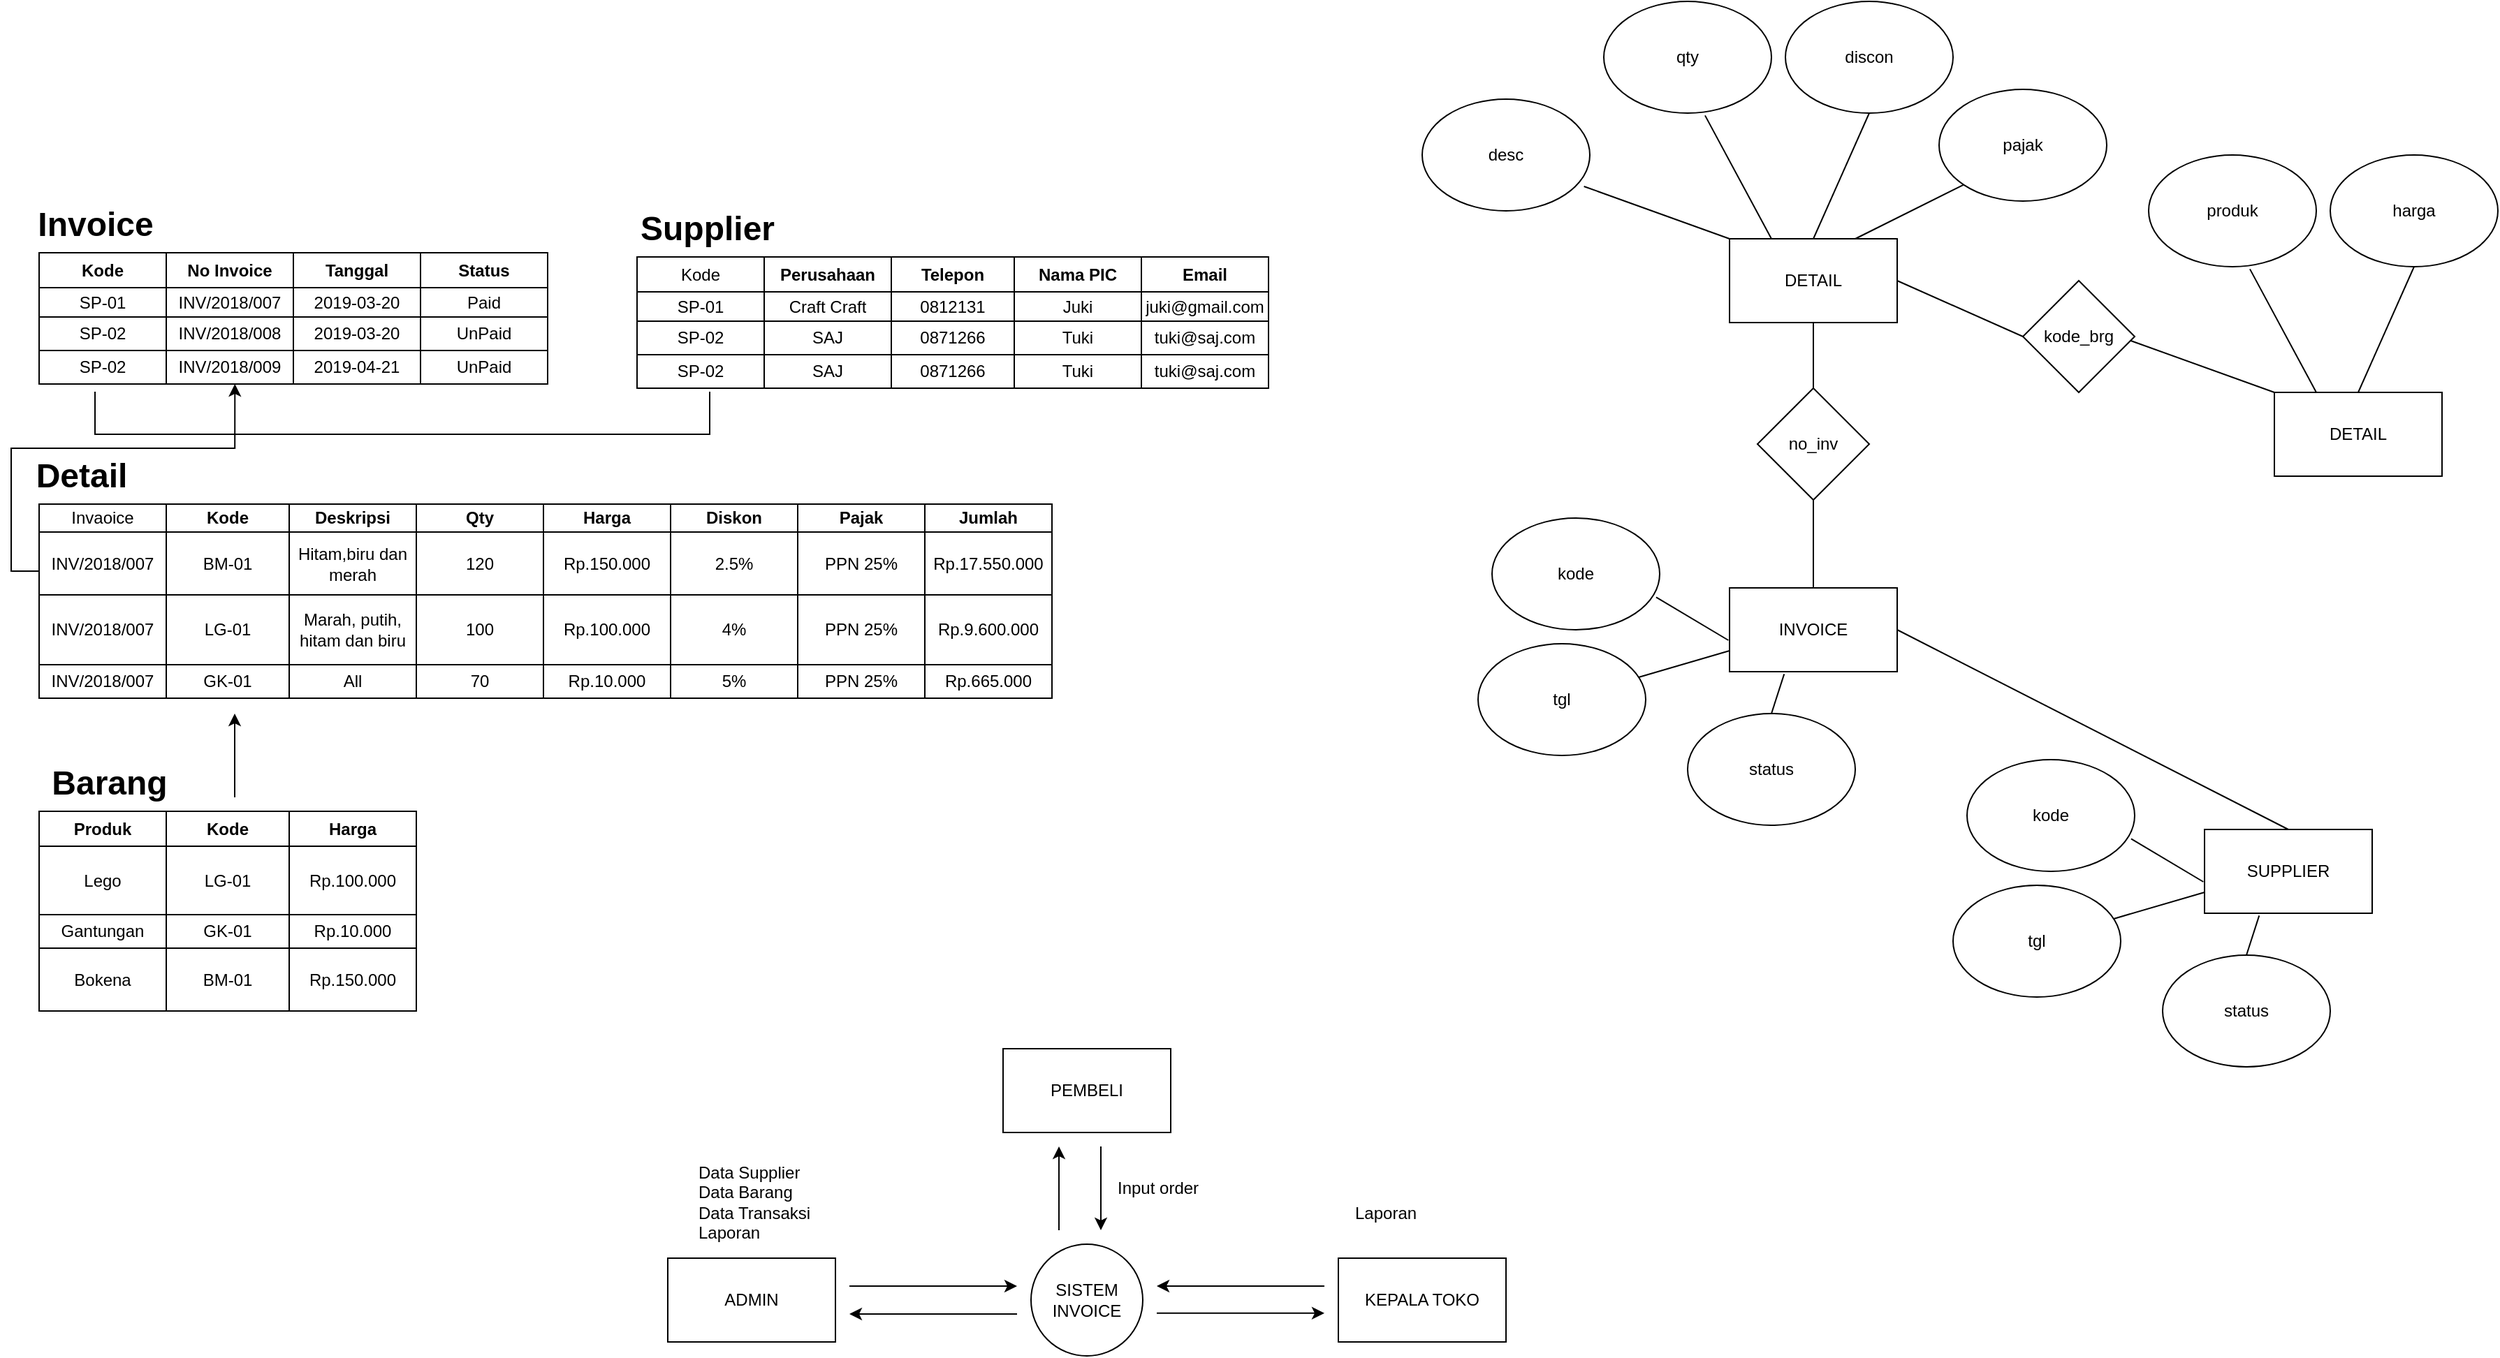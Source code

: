 <mxfile version="14.5.7" type="device"><diagram id="e-jRW4TMzF9xMl4Xm6ix" name="Page-1"><mxGraphModel dx="1422" dy="762" grid="1" gridSize="10" guides="1" tooltips="1" connect="1" arrows="1" fold="1" page="1" pageScale="1" pageWidth="850" pageHeight="1100" math="0" shadow="0"><root><mxCell id="0"/><mxCell id="1" parent="0"/><mxCell id="csG6bCGMrQJsRTTsFO2S-1" value="" style="shape=table;html=1;whiteSpace=wrap;startSize=0;container=1;collapsible=0;childLayout=tableLayout;" parent="1" vertex="1"><mxGeometry x="60" y="250" width="364" height="94" as="geometry"/></mxCell><mxCell id="csG6bCGMrQJsRTTsFO2S-2" value="" style="shape=partialRectangle;html=1;whiteSpace=wrap;collapsible=0;dropTarget=0;pointerEvents=0;fillColor=none;top=0;left=0;bottom=0;right=0;points=[[0,0.5],[1,0.5]];portConstraint=eastwest;" parent="csG6bCGMrQJsRTTsFO2S-1" vertex="1"><mxGeometry width="364" height="25" as="geometry"/></mxCell><mxCell id="csG6bCGMrQJsRTTsFO2S-3" value="&lt;b&gt;Kode&lt;/b&gt;" style="shape=partialRectangle;html=1;whiteSpace=wrap;connectable=0;fillColor=none;top=0;left=0;bottom=0;right=0;overflow=hidden;" parent="csG6bCGMrQJsRTTsFO2S-2" vertex="1"><mxGeometry width="91" height="25" as="geometry"/></mxCell><mxCell id="csG6bCGMrQJsRTTsFO2S-30" value="&lt;b&gt;No Invoice&lt;/b&gt;" style="shape=partialRectangle;html=1;whiteSpace=wrap;connectable=0;fillColor=none;top=0;left=0;bottom=0;right=0;overflow=hidden;" parent="csG6bCGMrQJsRTTsFO2S-2" vertex="1"><mxGeometry x="91" width="91" height="25" as="geometry"/></mxCell><mxCell id="csG6bCGMrQJsRTTsFO2S-33" value="&lt;b&gt;Tanggal&lt;/b&gt;" style="shape=partialRectangle;html=1;whiteSpace=wrap;connectable=0;fillColor=none;top=0;left=0;bottom=0;right=0;overflow=hidden;" parent="csG6bCGMrQJsRTTsFO2S-2" vertex="1"><mxGeometry x="182" width="91" height="25" as="geometry"/></mxCell><mxCell id="csG6bCGMrQJsRTTsFO2S-36" value="&lt;b&gt;Status&lt;/b&gt;" style="shape=partialRectangle;html=1;whiteSpace=wrap;connectable=0;fillColor=none;top=0;left=0;bottom=0;right=0;overflow=hidden;" parent="csG6bCGMrQJsRTTsFO2S-2" vertex="1"><mxGeometry x="273" width="91" height="25" as="geometry"/></mxCell><mxCell id="csG6bCGMrQJsRTTsFO2S-6" value="" style="shape=partialRectangle;html=1;whiteSpace=wrap;collapsible=0;dropTarget=0;pointerEvents=0;fillColor=none;top=0;left=0;bottom=0;right=0;points=[[0,0.5],[1,0.5]];portConstraint=eastwest;" parent="csG6bCGMrQJsRTTsFO2S-1" vertex="1"><mxGeometry y="25" width="364" height="21" as="geometry"/></mxCell><mxCell id="csG6bCGMrQJsRTTsFO2S-7" value="SP-01" style="shape=partialRectangle;html=1;whiteSpace=wrap;connectable=0;fillColor=none;top=0;left=0;bottom=0;right=0;overflow=hidden;" parent="csG6bCGMrQJsRTTsFO2S-6" vertex="1"><mxGeometry width="91" height="21" as="geometry"/></mxCell><mxCell id="csG6bCGMrQJsRTTsFO2S-31" value="INV/2018/007" style="shape=partialRectangle;html=1;whiteSpace=wrap;connectable=0;fillColor=none;top=0;left=0;bottom=0;right=0;overflow=hidden;" parent="csG6bCGMrQJsRTTsFO2S-6" vertex="1"><mxGeometry x="91" width="91" height="21" as="geometry"/></mxCell><mxCell id="csG6bCGMrQJsRTTsFO2S-34" value="2019-03-20" style="shape=partialRectangle;html=1;whiteSpace=wrap;connectable=0;fillColor=none;top=0;left=0;bottom=0;right=0;overflow=hidden;" parent="csG6bCGMrQJsRTTsFO2S-6" vertex="1"><mxGeometry x="182" width="91" height="21" as="geometry"/></mxCell><mxCell id="csG6bCGMrQJsRTTsFO2S-37" value="Paid" style="shape=partialRectangle;html=1;whiteSpace=wrap;connectable=0;fillColor=none;top=0;left=0;bottom=0;right=0;overflow=hidden;" parent="csG6bCGMrQJsRTTsFO2S-6" vertex="1"><mxGeometry x="273" width="91" height="21" as="geometry"/></mxCell><mxCell id="csG6bCGMrQJsRTTsFO2S-10" value="" style="shape=partialRectangle;html=1;whiteSpace=wrap;collapsible=0;dropTarget=0;pointerEvents=0;fillColor=none;top=0;left=0;bottom=0;right=0;points=[[0,0.5],[1,0.5]];portConstraint=eastwest;" parent="csG6bCGMrQJsRTTsFO2S-1" vertex="1"><mxGeometry y="46" width="364" height="24" as="geometry"/></mxCell><mxCell id="csG6bCGMrQJsRTTsFO2S-11" value="SP-02" style="shape=partialRectangle;html=1;whiteSpace=wrap;connectable=0;fillColor=none;top=0;left=0;bottom=0;right=0;overflow=hidden;" parent="csG6bCGMrQJsRTTsFO2S-10" vertex="1"><mxGeometry width="91" height="24" as="geometry"/></mxCell><mxCell id="csG6bCGMrQJsRTTsFO2S-32" value="&lt;span&gt;INV/2018/008&lt;/span&gt;" style="shape=partialRectangle;html=1;whiteSpace=wrap;connectable=0;fillColor=none;top=0;left=0;bottom=0;right=0;overflow=hidden;" parent="csG6bCGMrQJsRTTsFO2S-10" vertex="1"><mxGeometry x="91" width="91" height="24" as="geometry"/></mxCell><mxCell id="csG6bCGMrQJsRTTsFO2S-35" value="&lt;span&gt;2019-03-20&lt;/span&gt;" style="shape=partialRectangle;html=1;whiteSpace=wrap;connectable=0;fillColor=none;top=0;left=0;bottom=0;right=0;overflow=hidden;" parent="csG6bCGMrQJsRTTsFO2S-10" vertex="1"><mxGeometry x="182" width="91" height="24" as="geometry"/></mxCell><mxCell id="csG6bCGMrQJsRTTsFO2S-38" value="UnPaid" style="shape=partialRectangle;html=1;whiteSpace=wrap;connectable=0;fillColor=none;top=0;left=0;bottom=0;right=0;overflow=hidden;" parent="csG6bCGMrQJsRTTsFO2S-10" vertex="1"><mxGeometry x="273" width="91" height="24" as="geometry"/></mxCell><mxCell id="csG6bCGMrQJsRTTsFO2S-93" style="shape=partialRectangle;html=1;whiteSpace=wrap;collapsible=0;dropTarget=0;pointerEvents=0;fillColor=none;top=0;left=0;bottom=0;right=0;points=[[0,0.5],[1,0.5]];portConstraint=eastwest;" parent="csG6bCGMrQJsRTTsFO2S-1" vertex="1"><mxGeometry y="70" width="364" height="24" as="geometry"/></mxCell><mxCell id="csG6bCGMrQJsRTTsFO2S-94" value="SP-02" style="shape=partialRectangle;html=1;whiteSpace=wrap;connectable=0;fillColor=none;top=0;left=0;bottom=0;right=0;overflow=hidden;" parent="csG6bCGMrQJsRTTsFO2S-93" vertex="1"><mxGeometry width="91" height="24" as="geometry"/></mxCell><mxCell id="csG6bCGMrQJsRTTsFO2S-98" value="&lt;span&gt;INV/2018/009&lt;/span&gt;" style="shape=partialRectangle;html=1;whiteSpace=wrap;connectable=0;fillColor=none;top=0;left=0;bottom=0;right=0;overflow=hidden;" parent="csG6bCGMrQJsRTTsFO2S-93" vertex="1"><mxGeometry x="91" width="91" height="24" as="geometry"/></mxCell><mxCell id="csG6bCGMrQJsRTTsFO2S-99" value="2019-04-21" style="shape=partialRectangle;html=1;whiteSpace=wrap;connectable=0;fillColor=none;top=0;left=0;bottom=0;right=0;overflow=hidden;" parent="csG6bCGMrQJsRTTsFO2S-93" vertex="1"><mxGeometry x="182" width="91" height="24" as="geometry"/></mxCell><mxCell id="csG6bCGMrQJsRTTsFO2S-100" value="UnPaid" style="shape=partialRectangle;html=1;whiteSpace=wrap;connectable=0;fillColor=none;top=0;left=0;bottom=0;right=0;overflow=hidden;" parent="csG6bCGMrQJsRTTsFO2S-93" vertex="1"><mxGeometry x="273" width="91" height="24" as="geometry"/></mxCell><mxCell id="csG6bCGMrQJsRTTsFO2S-14" value="Invoice" style="text;strokeColor=none;fillColor=none;html=1;fontSize=24;fontStyle=1;verticalAlign=middle;align=center;" parent="1" vertex="1"><mxGeometry x="50" y="210" width="100" height="40" as="geometry"/></mxCell><mxCell id="csG6bCGMrQJsRTTsFO2S-39" value="" style="shape=table;html=1;whiteSpace=wrap;startSize=0;container=1;collapsible=0;childLayout=tableLayout;" parent="1" vertex="1"><mxGeometry x="60" y="430" width="725" height="139" as="geometry"/></mxCell><mxCell id="csG6bCGMrQJsRTTsFO2S-40" value="" style="shape=partialRectangle;html=1;whiteSpace=wrap;collapsible=0;dropTarget=0;pointerEvents=0;fillColor=none;top=0;left=0;bottom=0;right=0;points=[[0,0.5],[1,0.5]];portConstraint=eastwest;" parent="csG6bCGMrQJsRTTsFO2S-39" vertex="1"><mxGeometry width="725" height="20" as="geometry"/></mxCell><mxCell id="csG6bCGMrQJsRTTsFO2S-105" value="Invaoice" style="shape=partialRectangle;html=1;whiteSpace=wrap;connectable=0;fillColor=none;top=0;left=0;bottom=0;right=0;overflow=hidden;" parent="csG6bCGMrQJsRTTsFO2S-40" vertex="1"><mxGeometry width="91" height="20" as="geometry"/></mxCell><mxCell id="csG6bCGMrQJsRTTsFO2S-42" value="&lt;b&gt;Kode&lt;/b&gt;" style="shape=partialRectangle;html=1;whiteSpace=wrap;connectable=0;fillColor=none;top=0;left=0;bottom=0;right=0;overflow=hidden;" parent="csG6bCGMrQJsRTTsFO2S-40" vertex="1"><mxGeometry x="91" width="88" height="20" as="geometry"/></mxCell><mxCell id="csG6bCGMrQJsRTTsFO2S-43" value="&lt;b&gt;Deskripsi&lt;/b&gt;" style="shape=partialRectangle;html=1;whiteSpace=wrap;connectable=0;fillColor=none;top=0;left=0;bottom=0;right=0;overflow=hidden;" parent="csG6bCGMrQJsRTTsFO2S-40" vertex="1"><mxGeometry x="179" width="91" height="20" as="geometry"/></mxCell><mxCell id="csG6bCGMrQJsRTTsFO2S-44" value="&lt;b&gt;Qty&lt;/b&gt;" style="shape=partialRectangle;html=1;whiteSpace=wrap;connectable=0;fillColor=none;top=0;left=0;bottom=0;right=0;overflow=hidden;" parent="csG6bCGMrQJsRTTsFO2S-40" vertex="1"><mxGeometry x="270" width="91" height="20" as="geometry"/></mxCell><mxCell id="csG6bCGMrQJsRTTsFO2S-45" value="&lt;b&gt;Harga&lt;/b&gt;" style="shape=partialRectangle;html=1;whiteSpace=wrap;connectable=0;fillColor=none;top=0;left=0;bottom=0;right=0;overflow=hidden;" parent="csG6bCGMrQJsRTTsFO2S-40" vertex="1"><mxGeometry x="361" width="91" height="20" as="geometry"/></mxCell><mxCell id="csG6bCGMrQJsRTTsFO2S-46" value="&lt;b&gt;Diskon&lt;/b&gt;" style="shape=partialRectangle;html=1;whiteSpace=wrap;connectable=0;fillColor=none;top=0;left=0;bottom=0;right=0;overflow=hidden;" parent="csG6bCGMrQJsRTTsFO2S-40" vertex="1"><mxGeometry x="452" width="91" height="20" as="geometry"/></mxCell><mxCell id="csG6bCGMrQJsRTTsFO2S-47" value="&lt;b&gt;Pajak&lt;/b&gt;" style="shape=partialRectangle;html=1;whiteSpace=wrap;connectable=0;fillColor=none;top=0;left=0;bottom=0;right=0;overflow=hidden;" parent="csG6bCGMrQJsRTTsFO2S-40" vertex="1"><mxGeometry x="543" width="91" height="20" as="geometry"/></mxCell><mxCell id="csG6bCGMrQJsRTTsFO2S-65" value="&lt;b&gt;Jumlah&lt;/b&gt;" style="shape=partialRectangle;html=1;whiteSpace=wrap;connectable=0;fillColor=none;top=0;left=0;bottom=0;right=0;overflow=hidden;" parent="csG6bCGMrQJsRTTsFO2S-40" vertex="1"><mxGeometry x="634" width="91" height="20" as="geometry"/></mxCell><mxCell id="csG6bCGMrQJsRTTsFO2S-48" value="" style="shape=partialRectangle;html=1;whiteSpace=wrap;collapsible=0;dropTarget=0;pointerEvents=0;fillColor=none;top=0;left=0;bottom=0;right=0;points=[[0,0.5],[1,0.5]];portConstraint=eastwest;" parent="csG6bCGMrQJsRTTsFO2S-39" vertex="1"><mxGeometry y="20" width="725" height="45" as="geometry"/></mxCell><mxCell id="csG6bCGMrQJsRTTsFO2S-106" value="&lt;span&gt;INV/2018/007&lt;/span&gt;" style="shape=partialRectangle;html=1;whiteSpace=wrap;connectable=0;fillColor=none;top=0;left=0;bottom=0;right=0;overflow=hidden;" parent="csG6bCGMrQJsRTTsFO2S-48" vertex="1"><mxGeometry width="91" height="45" as="geometry"/></mxCell><mxCell id="csG6bCGMrQJsRTTsFO2S-50" value="BM-01" style="shape=partialRectangle;html=1;whiteSpace=wrap;connectable=0;fillColor=none;top=0;left=0;bottom=0;right=0;overflow=hidden;" parent="csG6bCGMrQJsRTTsFO2S-48" vertex="1"><mxGeometry x="91" width="88" height="45" as="geometry"/></mxCell><mxCell id="csG6bCGMrQJsRTTsFO2S-51" value="Hitam,biru dan merah" style="shape=partialRectangle;html=1;whiteSpace=wrap;connectable=0;fillColor=none;top=0;left=0;bottom=0;right=0;overflow=hidden;" parent="csG6bCGMrQJsRTTsFO2S-48" vertex="1"><mxGeometry x="179" width="91" height="45" as="geometry"/></mxCell><mxCell id="csG6bCGMrQJsRTTsFO2S-52" value="120" style="shape=partialRectangle;html=1;whiteSpace=wrap;connectable=0;fillColor=none;top=0;left=0;bottom=0;right=0;overflow=hidden;" parent="csG6bCGMrQJsRTTsFO2S-48" vertex="1"><mxGeometry x="270" width="91" height="45" as="geometry"/></mxCell><mxCell id="csG6bCGMrQJsRTTsFO2S-53" value="Rp.150.000" style="shape=partialRectangle;html=1;whiteSpace=wrap;connectable=0;fillColor=none;top=0;left=0;bottom=0;right=0;overflow=hidden;" parent="csG6bCGMrQJsRTTsFO2S-48" vertex="1"><mxGeometry x="361" width="91" height="45" as="geometry"/></mxCell><mxCell id="csG6bCGMrQJsRTTsFO2S-54" value="2.5%" style="shape=partialRectangle;html=1;whiteSpace=wrap;connectable=0;fillColor=none;top=0;left=0;bottom=0;right=0;overflow=hidden;" parent="csG6bCGMrQJsRTTsFO2S-48" vertex="1"><mxGeometry x="452" width="91" height="45" as="geometry"/></mxCell><mxCell id="csG6bCGMrQJsRTTsFO2S-55" value="PPN 25%" style="shape=partialRectangle;html=1;whiteSpace=wrap;connectable=0;fillColor=none;top=0;left=0;bottom=0;right=0;overflow=hidden;" parent="csG6bCGMrQJsRTTsFO2S-48" vertex="1"><mxGeometry x="543" width="91" height="45" as="geometry"/></mxCell><mxCell id="csG6bCGMrQJsRTTsFO2S-66" value="Rp.17.550.000" style="shape=partialRectangle;html=1;whiteSpace=wrap;connectable=0;fillColor=none;top=0;left=0;bottom=0;right=0;overflow=hidden;" parent="csG6bCGMrQJsRTTsFO2S-48" vertex="1"><mxGeometry x="634" width="91" height="45" as="geometry"/></mxCell><mxCell id="csG6bCGMrQJsRTTsFO2S-56" value="" style="shape=partialRectangle;html=1;whiteSpace=wrap;collapsible=0;dropTarget=0;pointerEvents=0;fillColor=none;top=0;left=0;bottom=0;right=0;points=[[0,0.5],[1,0.5]];portConstraint=eastwest;" parent="csG6bCGMrQJsRTTsFO2S-39" vertex="1"><mxGeometry y="65" width="725" height="50" as="geometry"/></mxCell><mxCell id="csG6bCGMrQJsRTTsFO2S-107" value="&lt;span&gt;INV/2018/007&lt;/span&gt;" style="shape=partialRectangle;html=1;whiteSpace=wrap;connectable=0;fillColor=none;top=0;left=0;bottom=0;right=0;overflow=hidden;" parent="csG6bCGMrQJsRTTsFO2S-56" vertex="1"><mxGeometry width="91" height="50" as="geometry"/></mxCell><mxCell id="csG6bCGMrQJsRTTsFO2S-58" value="LG-01" style="shape=partialRectangle;html=1;whiteSpace=wrap;connectable=0;fillColor=none;top=0;left=0;bottom=0;right=0;overflow=hidden;" parent="csG6bCGMrQJsRTTsFO2S-56" vertex="1"><mxGeometry x="91" width="88" height="50" as="geometry"/></mxCell><mxCell id="csG6bCGMrQJsRTTsFO2S-59" value="Marah, putih, hitam dan biru" style="shape=partialRectangle;html=1;whiteSpace=wrap;connectable=0;fillColor=none;top=0;left=0;bottom=0;right=0;overflow=hidden;" parent="csG6bCGMrQJsRTTsFO2S-56" vertex="1"><mxGeometry x="179" width="91" height="50" as="geometry"/></mxCell><mxCell id="csG6bCGMrQJsRTTsFO2S-60" value="100" style="shape=partialRectangle;html=1;whiteSpace=wrap;connectable=0;fillColor=none;top=0;left=0;bottom=0;right=0;overflow=hidden;" parent="csG6bCGMrQJsRTTsFO2S-56" vertex="1"><mxGeometry x="270" width="91" height="50" as="geometry"/></mxCell><mxCell id="csG6bCGMrQJsRTTsFO2S-61" value="&lt;span&gt;Rp.100.000&lt;/span&gt;" style="shape=partialRectangle;html=1;whiteSpace=wrap;connectable=0;fillColor=none;top=0;left=0;bottom=0;right=0;overflow=hidden;" parent="csG6bCGMrQJsRTTsFO2S-56" vertex="1"><mxGeometry x="361" width="91" height="50" as="geometry"/></mxCell><mxCell id="csG6bCGMrQJsRTTsFO2S-62" value="&lt;span&gt;4%&lt;/span&gt;" style="shape=partialRectangle;html=1;whiteSpace=wrap;connectable=0;fillColor=none;top=0;left=0;bottom=0;right=0;overflow=hidden;" parent="csG6bCGMrQJsRTTsFO2S-56" vertex="1"><mxGeometry x="452" width="91" height="50" as="geometry"/></mxCell><mxCell id="csG6bCGMrQJsRTTsFO2S-63" value="PPN 25%" style="shape=partialRectangle;html=1;whiteSpace=wrap;connectable=0;fillColor=none;top=0;left=0;bottom=0;right=0;overflow=hidden;" parent="csG6bCGMrQJsRTTsFO2S-56" vertex="1"><mxGeometry x="543" width="91" height="50" as="geometry"/></mxCell><mxCell id="csG6bCGMrQJsRTTsFO2S-67" value="Rp.9.600.000" style="shape=partialRectangle;html=1;whiteSpace=wrap;connectable=0;fillColor=none;top=0;left=0;bottom=0;right=0;overflow=hidden;" parent="csG6bCGMrQJsRTTsFO2S-56" vertex="1"><mxGeometry x="634" width="91" height="50" as="geometry"/></mxCell><mxCell id="csG6bCGMrQJsRTTsFO2S-68" style="shape=partialRectangle;html=1;whiteSpace=wrap;collapsible=0;dropTarget=0;pointerEvents=0;fillColor=none;top=0;left=0;bottom=0;right=0;points=[[0,0.5],[1,0.5]];portConstraint=eastwest;" parent="csG6bCGMrQJsRTTsFO2S-39" vertex="1"><mxGeometry y="115" width="725" height="24" as="geometry"/></mxCell><mxCell id="csG6bCGMrQJsRTTsFO2S-108" value="&lt;span&gt;INV/2018/007&lt;/span&gt;" style="shape=partialRectangle;html=1;whiteSpace=wrap;connectable=0;fillColor=none;top=0;left=0;bottom=0;right=0;overflow=hidden;" parent="csG6bCGMrQJsRTTsFO2S-68" vertex="1"><mxGeometry width="91" height="24" as="geometry"/></mxCell><mxCell id="csG6bCGMrQJsRTTsFO2S-70" value="GK-01" style="shape=partialRectangle;html=1;whiteSpace=wrap;connectable=0;fillColor=none;top=0;left=0;bottom=0;right=0;overflow=hidden;" parent="csG6bCGMrQJsRTTsFO2S-68" vertex="1"><mxGeometry x="91" width="88" height="24" as="geometry"/></mxCell><mxCell id="csG6bCGMrQJsRTTsFO2S-71" value="All" style="shape=partialRectangle;html=1;whiteSpace=wrap;connectable=0;fillColor=none;top=0;left=0;bottom=0;right=0;overflow=hidden;" parent="csG6bCGMrQJsRTTsFO2S-68" vertex="1"><mxGeometry x="179" width="91" height="24" as="geometry"/></mxCell><mxCell id="csG6bCGMrQJsRTTsFO2S-72" value="70" style="shape=partialRectangle;html=1;whiteSpace=wrap;connectable=0;fillColor=none;top=0;left=0;bottom=0;right=0;overflow=hidden;" parent="csG6bCGMrQJsRTTsFO2S-68" vertex="1"><mxGeometry x="270" width="91" height="24" as="geometry"/></mxCell><mxCell id="csG6bCGMrQJsRTTsFO2S-73" value="Rp.10.000" style="shape=partialRectangle;html=1;whiteSpace=wrap;connectable=0;fillColor=none;top=0;left=0;bottom=0;right=0;overflow=hidden;" parent="csG6bCGMrQJsRTTsFO2S-68" vertex="1"><mxGeometry x="361" width="91" height="24" as="geometry"/></mxCell><mxCell id="csG6bCGMrQJsRTTsFO2S-74" value="5%" style="shape=partialRectangle;html=1;whiteSpace=wrap;connectable=0;fillColor=none;top=0;left=0;bottom=0;right=0;overflow=hidden;" parent="csG6bCGMrQJsRTTsFO2S-68" vertex="1"><mxGeometry x="452" width="91" height="24" as="geometry"/></mxCell><mxCell id="csG6bCGMrQJsRTTsFO2S-75" value="&lt;span&gt;PPN 25%&lt;/span&gt;" style="shape=partialRectangle;html=1;whiteSpace=wrap;connectable=0;fillColor=none;top=0;left=0;bottom=0;right=0;overflow=hidden;" parent="csG6bCGMrQJsRTTsFO2S-68" vertex="1"><mxGeometry x="543" width="91" height="24" as="geometry"/></mxCell><mxCell id="csG6bCGMrQJsRTTsFO2S-76" value="Rp.665.000" style="shape=partialRectangle;html=1;whiteSpace=wrap;connectable=0;fillColor=none;top=0;left=0;bottom=0;right=0;overflow=hidden;" parent="csG6bCGMrQJsRTTsFO2S-68" vertex="1"><mxGeometry x="634" width="91" height="24" as="geometry"/></mxCell><mxCell id="csG6bCGMrQJsRTTsFO2S-64" value="Detail" style="text;strokeColor=none;fillColor=none;html=1;fontSize=24;fontStyle=1;verticalAlign=middle;align=center;" parent="1" vertex="1"><mxGeometry x="40" y="390" width="100" height="40" as="geometry"/></mxCell><mxCell id="csG6bCGMrQJsRTTsFO2S-142" value="Barang" style="text;strokeColor=none;fillColor=none;html=1;fontSize=24;fontStyle=1;verticalAlign=middle;align=center;" parent="1" vertex="1"><mxGeometry x="60" y="610" width="100" height="40" as="geometry"/></mxCell><mxCell id="csG6bCGMrQJsRTTsFO2S-143" value="" style="shape=table;html=1;whiteSpace=wrap;startSize=0;container=1;collapsible=0;childLayout=tableLayout;" parent="1" vertex="1"><mxGeometry x="60" y="650" width="270" height="143" as="geometry"/></mxCell><mxCell id="csG6bCGMrQJsRTTsFO2S-144" value="" style="shape=partialRectangle;html=1;whiteSpace=wrap;collapsible=0;dropTarget=0;pointerEvents=0;fillColor=none;top=0;left=0;bottom=0;right=0;points=[[0,0.5],[1,0.5]];portConstraint=eastwest;" parent="csG6bCGMrQJsRTTsFO2S-143" vertex="1"><mxGeometry width="270" height="25" as="geometry"/></mxCell><mxCell id="csG6bCGMrQJsRTTsFO2S-146" value="&lt;b&gt;Produk&lt;/b&gt;" style="shape=partialRectangle;html=1;whiteSpace=wrap;connectable=0;fillColor=none;top=0;left=0;bottom=0;right=0;overflow=hidden;" parent="csG6bCGMrQJsRTTsFO2S-144" vertex="1"><mxGeometry width="91" height="25" as="geometry"/></mxCell><mxCell id="csG6bCGMrQJsRTTsFO2S-147" value="&lt;b&gt;Kode&lt;/b&gt;" style="shape=partialRectangle;html=1;whiteSpace=wrap;connectable=0;fillColor=none;top=0;left=0;bottom=0;right=0;overflow=hidden;" parent="csG6bCGMrQJsRTTsFO2S-144" vertex="1"><mxGeometry x="91" width="88" height="25" as="geometry"/></mxCell><mxCell id="csG6bCGMrQJsRTTsFO2S-150" value="&lt;b&gt;Harga&lt;/b&gt;" style="shape=partialRectangle;html=1;whiteSpace=wrap;connectable=0;fillColor=none;top=0;left=0;bottom=0;right=0;overflow=hidden;" parent="csG6bCGMrQJsRTTsFO2S-144" vertex="1"><mxGeometry x="179" width="91" height="25" as="geometry"/></mxCell><mxCell id="csG6bCGMrQJsRTTsFO2S-164" value="" style="shape=partialRectangle;html=1;whiteSpace=wrap;collapsible=0;dropTarget=0;pointerEvents=0;fillColor=none;top=0;left=0;bottom=0;right=0;points=[[0,0.5],[1,0.5]];portConstraint=eastwest;" parent="csG6bCGMrQJsRTTsFO2S-143" vertex="1"><mxGeometry y="25" width="270" height="49" as="geometry"/></mxCell><mxCell id="csG6bCGMrQJsRTTsFO2S-166" value="Lego" style="shape=partialRectangle;html=1;whiteSpace=wrap;connectable=0;fillColor=none;top=0;left=0;bottom=0;right=0;overflow=hidden;" parent="csG6bCGMrQJsRTTsFO2S-164" vertex="1"><mxGeometry width="91" height="49" as="geometry"/></mxCell><mxCell id="csG6bCGMrQJsRTTsFO2S-167" value="LG-01" style="shape=partialRectangle;html=1;whiteSpace=wrap;connectable=0;fillColor=none;top=0;left=0;bottom=0;right=0;overflow=hidden;" parent="csG6bCGMrQJsRTTsFO2S-164" vertex="1"><mxGeometry x="91" width="88" height="49" as="geometry"/></mxCell><mxCell id="csG6bCGMrQJsRTTsFO2S-170" value="&lt;span&gt;Rp.100.000&lt;/span&gt;" style="shape=partialRectangle;html=1;whiteSpace=wrap;connectable=0;fillColor=none;top=0;left=0;bottom=0;right=0;overflow=hidden;" parent="csG6bCGMrQJsRTTsFO2S-164" vertex="1"><mxGeometry x="179" width="91" height="49" as="geometry"/></mxCell><mxCell id="csG6bCGMrQJsRTTsFO2S-174" style="shape=partialRectangle;html=1;whiteSpace=wrap;collapsible=0;dropTarget=0;pointerEvents=0;fillColor=none;top=0;left=0;bottom=0;right=0;points=[[0,0.5],[1,0.5]];portConstraint=eastwest;" parent="csG6bCGMrQJsRTTsFO2S-143" vertex="1"><mxGeometry y="74" width="270" height="24" as="geometry"/></mxCell><mxCell id="csG6bCGMrQJsRTTsFO2S-176" value="Gantungan" style="shape=partialRectangle;html=1;whiteSpace=wrap;connectable=0;fillColor=none;top=0;left=0;bottom=0;right=0;overflow=hidden;" parent="csG6bCGMrQJsRTTsFO2S-174" vertex="1"><mxGeometry width="91" height="24" as="geometry"/></mxCell><mxCell id="csG6bCGMrQJsRTTsFO2S-177" value="GK-01" style="shape=partialRectangle;html=1;whiteSpace=wrap;connectable=0;fillColor=none;top=0;left=0;bottom=0;right=0;overflow=hidden;" parent="csG6bCGMrQJsRTTsFO2S-174" vertex="1"><mxGeometry x="91" width="88" height="24" as="geometry"/></mxCell><mxCell id="csG6bCGMrQJsRTTsFO2S-180" value="Rp.10.000" style="shape=partialRectangle;html=1;whiteSpace=wrap;connectable=0;fillColor=none;top=0;left=0;bottom=0;right=0;overflow=hidden;" parent="csG6bCGMrQJsRTTsFO2S-174" vertex="1"><mxGeometry x="179" width="91" height="24" as="geometry"/></mxCell><mxCell id="csG6bCGMrQJsRTTsFO2S-154" value="" style="shape=partialRectangle;html=1;whiteSpace=wrap;collapsible=0;dropTarget=0;pointerEvents=0;fillColor=none;top=0;left=0;bottom=0;right=0;points=[[0,0.5],[1,0.5]];portConstraint=eastwest;" parent="csG6bCGMrQJsRTTsFO2S-143" vertex="1"><mxGeometry y="98" width="270" height="45" as="geometry"/></mxCell><mxCell id="csG6bCGMrQJsRTTsFO2S-156" value="Bokena" style="shape=partialRectangle;html=1;whiteSpace=wrap;connectable=0;fillColor=none;top=0;left=0;bottom=0;right=0;overflow=hidden;" parent="csG6bCGMrQJsRTTsFO2S-154" vertex="1"><mxGeometry width="91" height="45" as="geometry"/></mxCell><mxCell id="csG6bCGMrQJsRTTsFO2S-157" value="BM-01" style="shape=partialRectangle;html=1;whiteSpace=wrap;connectable=0;fillColor=none;top=0;left=0;bottom=0;right=0;overflow=hidden;" parent="csG6bCGMrQJsRTTsFO2S-154" vertex="1"><mxGeometry x="91" width="88" height="45" as="geometry"/></mxCell><mxCell id="csG6bCGMrQJsRTTsFO2S-160" value="Rp.150.000" style="shape=partialRectangle;html=1;whiteSpace=wrap;connectable=0;fillColor=none;top=0;left=0;bottom=0;right=0;overflow=hidden;" parent="csG6bCGMrQJsRTTsFO2S-154" vertex="1"><mxGeometry x="179" width="91" height="45" as="geometry"/></mxCell><mxCell id="csG6bCGMrQJsRTTsFO2S-184" value="Supplier" style="text;strokeColor=none;fillColor=none;html=1;fontSize=24;fontStyle=1;verticalAlign=middle;align=center;" parent="1" vertex="1"><mxGeometry x="488" y="213" width="100" height="40" as="geometry"/></mxCell><mxCell id="csG6bCGMrQJsRTTsFO2S-202" value="" style="shape=table;html=1;whiteSpace=wrap;startSize=0;container=1;collapsible=0;childLayout=tableLayout;" parent="1" vertex="1"><mxGeometry x="488" y="253" width="452" height="94" as="geometry"/></mxCell><mxCell id="csG6bCGMrQJsRTTsFO2S-203" value="" style="shape=partialRectangle;html=1;whiteSpace=wrap;collapsible=0;dropTarget=0;pointerEvents=0;fillColor=none;top=0;left=0;bottom=0;right=0;points=[[0,0.5],[1,0.5]];portConstraint=eastwest;" parent="csG6bCGMrQJsRTTsFO2S-202" vertex="1"><mxGeometry width="452" height="25" as="geometry"/></mxCell><mxCell id="csG6bCGMrQJsRTTsFO2S-235" value="Kode" style="shape=partialRectangle;html=1;whiteSpace=wrap;connectable=0;fillColor=none;top=0;left=0;bottom=0;right=0;overflow=hidden;" parent="csG6bCGMrQJsRTTsFO2S-203" vertex="1"><mxGeometry width="91" height="25" as="geometry"/></mxCell><mxCell id="csG6bCGMrQJsRTTsFO2S-204" value="&lt;b&gt;Perusahaan&lt;/b&gt;" style="shape=partialRectangle;html=1;whiteSpace=wrap;connectable=0;fillColor=none;top=0;left=0;bottom=0;right=0;overflow=hidden;" parent="csG6bCGMrQJsRTTsFO2S-203" vertex="1"><mxGeometry x="91" width="91" height="25" as="geometry"/></mxCell><mxCell id="csG6bCGMrQJsRTTsFO2S-205" value="&lt;b&gt;Telepon&lt;/b&gt;" style="shape=partialRectangle;html=1;whiteSpace=wrap;connectable=0;fillColor=none;top=0;left=0;bottom=0;right=0;overflow=hidden;" parent="csG6bCGMrQJsRTTsFO2S-203" vertex="1"><mxGeometry x="182" width="88" height="25" as="geometry"/></mxCell><mxCell id="csG6bCGMrQJsRTTsFO2S-206" value="&lt;b&gt;Nama PIC&lt;/b&gt;" style="shape=partialRectangle;html=1;whiteSpace=wrap;connectable=0;fillColor=none;top=0;left=0;bottom=0;right=0;overflow=hidden;" parent="csG6bCGMrQJsRTTsFO2S-203" vertex="1"><mxGeometry x="270" width="91" height="25" as="geometry"/></mxCell><mxCell id="csG6bCGMrQJsRTTsFO2S-207" value="&lt;b&gt;Email&lt;/b&gt;" style="shape=partialRectangle;html=1;whiteSpace=wrap;connectable=0;fillColor=none;top=0;left=0;bottom=0;right=0;overflow=hidden;" parent="csG6bCGMrQJsRTTsFO2S-203" vertex="1"><mxGeometry x="361" width="91" height="25" as="geometry"/></mxCell><mxCell id="csG6bCGMrQJsRTTsFO2S-211" value="" style="shape=partialRectangle;html=1;whiteSpace=wrap;collapsible=0;dropTarget=0;pointerEvents=0;fillColor=none;top=0;left=0;bottom=0;right=0;points=[[0,0.5],[1,0.5]];portConstraint=eastwest;" parent="csG6bCGMrQJsRTTsFO2S-202" vertex="1"><mxGeometry y="25" width="452" height="21" as="geometry"/></mxCell><mxCell id="csG6bCGMrQJsRTTsFO2S-236" value="&lt;span&gt;SP-01&lt;/span&gt;" style="shape=partialRectangle;html=1;whiteSpace=wrap;connectable=0;fillColor=none;top=0;left=0;bottom=0;right=0;overflow=hidden;" parent="csG6bCGMrQJsRTTsFO2S-211" vertex="1"><mxGeometry width="91" height="21" as="geometry"/></mxCell><mxCell id="csG6bCGMrQJsRTTsFO2S-212" value="Craft Craft" style="shape=partialRectangle;html=1;whiteSpace=wrap;connectable=0;fillColor=none;top=0;left=0;bottom=0;right=0;overflow=hidden;" parent="csG6bCGMrQJsRTTsFO2S-211" vertex="1"><mxGeometry x="91" width="91" height="21" as="geometry"/></mxCell><mxCell id="csG6bCGMrQJsRTTsFO2S-213" value="0812131" style="shape=partialRectangle;html=1;whiteSpace=wrap;connectable=0;fillColor=none;top=0;left=0;bottom=0;right=0;overflow=hidden;" parent="csG6bCGMrQJsRTTsFO2S-211" vertex="1"><mxGeometry x="182" width="88" height="21" as="geometry"/></mxCell><mxCell id="csG6bCGMrQJsRTTsFO2S-214" value="Juki" style="shape=partialRectangle;html=1;whiteSpace=wrap;connectable=0;fillColor=none;top=0;left=0;bottom=0;right=0;overflow=hidden;" parent="csG6bCGMrQJsRTTsFO2S-211" vertex="1"><mxGeometry x="270" width="91" height="21" as="geometry"/></mxCell><mxCell id="csG6bCGMrQJsRTTsFO2S-215" value="juki@gmail.com" style="shape=partialRectangle;html=1;whiteSpace=wrap;connectable=0;fillColor=none;top=0;left=0;bottom=0;right=0;overflow=hidden;" parent="csG6bCGMrQJsRTTsFO2S-211" vertex="1"><mxGeometry x="361" width="91" height="21" as="geometry"/></mxCell><mxCell id="csG6bCGMrQJsRTTsFO2S-219" value="" style="shape=partialRectangle;html=1;whiteSpace=wrap;collapsible=0;dropTarget=0;pointerEvents=0;fillColor=none;top=0;left=0;bottom=0;right=0;points=[[0,0.5],[1,0.5]];portConstraint=eastwest;" parent="csG6bCGMrQJsRTTsFO2S-202" vertex="1"><mxGeometry y="46" width="452" height="24" as="geometry"/></mxCell><mxCell id="csG6bCGMrQJsRTTsFO2S-237" value="&lt;span&gt;SP-02&lt;/span&gt;" style="shape=partialRectangle;html=1;whiteSpace=wrap;connectable=0;fillColor=none;top=0;left=0;bottom=0;right=0;overflow=hidden;" parent="csG6bCGMrQJsRTTsFO2S-219" vertex="1"><mxGeometry width="91" height="24" as="geometry"/></mxCell><mxCell id="csG6bCGMrQJsRTTsFO2S-220" value="SAJ" style="shape=partialRectangle;html=1;whiteSpace=wrap;connectable=0;fillColor=none;top=0;left=0;bottom=0;right=0;overflow=hidden;" parent="csG6bCGMrQJsRTTsFO2S-219" vertex="1"><mxGeometry x="91" width="91" height="24" as="geometry"/></mxCell><mxCell id="csG6bCGMrQJsRTTsFO2S-221" value="0871266" style="shape=partialRectangle;html=1;whiteSpace=wrap;connectable=0;fillColor=none;top=0;left=0;bottom=0;right=0;overflow=hidden;" parent="csG6bCGMrQJsRTTsFO2S-219" vertex="1"><mxGeometry x="182" width="88" height="24" as="geometry"/></mxCell><mxCell id="csG6bCGMrQJsRTTsFO2S-222" value="Tuki" style="shape=partialRectangle;html=1;whiteSpace=wrap;connectable=0;fillColor=none;top=0;left=0;bottom=0;right=0;overflow=hidden;" parent="csG6bCGMrQJsRTTsFO2S-219" vertex="1"><mxGeometry x="270" width="91" height="24" as="geometry"/></mxCell><mxCell id="csG6bCGMrQJsRTTsFO2S-223" value="tuki@saj.com" style="shape=partialRectangle;html=1;whiteSpace=wrap;connectable=0;fillColor=none;top=0;left=0;bottom=0;right=0;overflow=hidden;" parent="csG6bCGMrQJsRTTsFO2S-219" vertex="1"><mxGeometry x="361" width="91" height="24" as="geometry"/></mxCell><mxCell id="csG6bCGMrQJsRTTsFO2S-227" style="shape=partialRectangle;html=1;whiteSpace=wrap;collapsible=0;dropTarget=0;pointerEvents=0;fillColor=none;top=0;left=0;bottom=0;right=0;points=[[0,0.5],[1,0.5]];portConstraint=eastwest;" parent="csG6bCGMrQJsRTTsFO2S-202" vertex="1"><mxGeometry y="70" width="452" height="24" as="geometry"/></mxCell><mxCell id="csG6bCGMrQJsRTTsFO2S-238" value="&lt;span&gt;SP-02&lt;/span&gt;" style="shape=partialRectangle;html=1;whiteSpace=wrap;connectable=0;fillColor=none;top=0;left=0;bottom=0;right=0;overflow=hidden;" parent="csG6bCGMrQJsRTTsFO2S-227" vertex="1"><mxGeometry width="91" height="24" as="geometry"/></mxCell><mxCell id="csG6bCGMrQJsRTTsFO2S-228" value="&lt;span&gt;SAJ&lt;/span&gt;" style="shape=partialRectangle;html=1;whiteSpace=wrap;connectable=0;fillColor=none;top=0;left=0;bottom=0;right=0;overflow=hidden;" parent="csG6bCGMrQJsRTTsFO2S-227" vertex="1"><mxGeometry x="91" width="91" height="24" as="geometry"/></mxCell><mxCell id="csG6bCGMrQJsRTTsFO2S-229" value="&lt;span&gt;0871266&lt;/span&gt;" style="shape=partialRectangle;html=1;whiteSpace=wrap;connectable=0;fillColor=none;top=0;left=0;bottom=0;right=0;overflow=hidden;" parent="csG6bCGMrQJsRTTsFO2S-227" vertex="1"><mxGeometry x="182" width="88" height="24" as="geometry"/></mxCell><mxCell id="csG6bCGMrQJsRTTsFO2S-230" value="&lt;span&gt;Tuki&lt;/span&gt;" style="shape=partialRectangle;html=1;whiteSpace=wrap;connectable=0;fillColor=none;top=0;left=0;bottom=0;right=0;overflow=hidden;" parent="csG6bCGMrQJsRTTsFO2S-227" vertex="1"><mxGeometry x="270" width="91" height="24" as="geometry"/></mxCell><mxCell id="csG6bCGMrQJsRTTsFO2S-231" value="&lt;span&gt;tuki@saj.com&lt;/span&gt;" style="shape=partialRectangle;html=1;whiteSpace=wrap;connectable=0;fillColor=none;top=0;left=0;bottom=0;right=0;overflow=hidden;" parent="csG6bCGMrQJsRTTsFO2S-227" vertex="1"><mxGeometry x="361" width="91" height="24" as="geometry"/></mxCell><mxCell id="csG6bCGMrQJsRTTsFO2S-240" style="edgeStyle=orthogonalEdgeStyle;rounded=0;orthogonalLoop=1;jettySize=auto;html=1;exitX=0;exitY=0.5;exitDx=0;exitDy=0;entryX=0.385;entryY=1;entryDx=0;entryDy=0;entryPerimeter=0;" parent="1" source="csG6bCGMrQJsRTTsFO2S-48" target="csG6bCGMrQJsRTTsFO2S-93" edge="1"><mxGeometry relative="1" as="geometry"><mxPoint x="460" y="360" as="targetPoint"/><Array as="points"><mxPoint x="60" y="478"/><mxPoint x="40" y="478"/><mxPoint x="40" y="390"/><mxPoint x="200" y="390"/></Array></mxGeometry></mxCell><mxCell id="csG6bCGMrQJsRTTsFO2S-242" value="" style="endArrow=classic;html=1;" parent="1" edge="1"><mxGeometry width="50" height="50" relative="1" as="geometry"><mxPoint x="200" y="640" as="sourcePoint"/><mxPoint x="200" y="580" as="targetPoint"/></mxGeometry></mxCell><mxCell id="csG6bCGMrQJsRTTsFO2S-246" value="" style="shape=partialRectangle;whiteSpace=wrap;html=1;bottom=1;right=1;left=1;top=0;fillColor=none;routingCenterX=-0.5;" parent="1" vertex="1"><mxGeometry x="100" y="350" width="440" height="30" as="geometry"/></mxCell><mxCell id="CsZaodMlM3VOQLWJHp4O-8" value="INVOICE" style="rounded=0;whiteSpace=wrap;html=1;" vertex="1" parent="1"><mxGeometry x="1270" y="490" width="120" height="60" as="geometry"/></mxCell><mxCell id="CsZaodMlM3VOQLWJHp4O-9" value="kode" style="ellipse;whiteSpace=wrap;html=1;" vertex="1" parent="1"><mxGeometry x="1100" y="440" width="120" height="80" as="geometry"/></mxCell><mxCell id="CsZaodMlM3VOQLWJHp4O-11" value="tgl" style="ellipse;whiteSpace=wrap;html=1;" vertex="1" parent="1"><mxGeometry x="1090" y="530" width="120" height="80" as="geometry"/></mxCell><mxCell id="CsZaodMlM3VOQLWJHp4O-12" value="status" style="ellipse;whiteSpace=wrap;html=1;" vertex="1" parent="1"><mxGeometry x="1240" y="580" width="120" height="80" as="geometry"/></mxCell><mxCell id="CsZaodMlM3VOQLWJHp4O-13" value="DETAIL" style="rounded=0;whiteSpace=wrap;html=1;" vertex="1" parent="1"><mxGeometry x="1270" y="240" width="120" height="60" as="geometry"/></mxCell><mxCell id="CsZaodMlM3VOQLWJHp4O-14" value="qty" style="ellipse;whiteSpace=wrap;html=1;" vertex="1" parent="1"><mxGeometry x="1180" y="70" width="120" height="80" as="geometry"/></mxCell><mxCell id="CsZaodMlM3VOQLWJHp4O-15" value="desc" style="ellipse;whiteSpace=wrap;html=1;" vertex="1" parent="1"><mxGeometry x="1050" y="140" width="120" height="80" as="geometry"/></mxCell><mxCell id="CsZaodMlM3VOQLWJHp4O-18" value="no_inv" style="rhombus;whiteSpace=wrap;html=1;" vertex="1" parent="1"><mxGeometry x="1290" y="347" width="80" height="80" as="geometry"/></mxCell><mxCell id="CsZaodMlM3VOQLWJHp4O-23" value="" style="endArrow=none;html=1;entryX=0.979;entryY=0.708;entryDx=0;entryDy=0;entryPerimeter=0;exitX=-0.007;exitY=0.625;exitDx=0;exitDy=0;exitPerimeter=0;" edge="1" parent="1" source="CsZaodMlM3VOQLWJHp4O-8" target="CsZaodMlM3VOQLWJHp4O-9"><mxGeometry width="50" height="50" relative="1" as="geometry"><mxPoint x="1080" y="480" as="sourcePoint"/><mxPoint x="1130" y="430" as="targetPoint"/></mxGeometry></mxCell><mxCell id="CsZaodMlM3VOQLWJHp4O-24" value="" style="endArrow=none;html=1;exitX=0;exitY=0.75;exitDx=0;exitDy=0;" edge="1" parent="1" source="CsZaodMlM3VOQLWJHp4O-8" target="CsZaodMlM3VOQLWJHp4O-11"><mxGeometry width="50" height="50" relative="1" as="geometry"><mxPoint x="1279.16" y="537.5" as="sourcePoint"/><mxPoint x="1227.48" y="506.64" as="targetPoint"/></mxGeometry></mxCell><mxCell id="CsZaodMlM3VOQLWJHp4O-25" value="" style="endArrow=none;html=1;exitX=0.326;exitY=1.028;exitDx=0;exitDy=0;exitPerimeter=0;entryX=0.5;entryY=0;entryDx=0;entryDy=0;" edge="1" parent="1" source="CsZaodMlM3VOQLWJHp4O-8" target="CsZaodMlM3VOQLWJHp4O-12"><mxGeometry width="50" height="50" relative="1" as="geometry"><mxPoint x="1287.56" y="560.84" as="sourcePoint"/><mxPoint x="1218.651" y="571.566" as="targetPoint"/></mxGeometry></mxCell><mxCell id="CsZaodMlM3VOQLWJHp4O-26" value="" style="endArrow=none;html=1;exitX=0.5;exitY=1;exitDx=0;exitDy=0;entryX=0.5;entryY=0;entryDx=0;entryDy=0;" edge="1" parent="1" source="CsZaodMlM3VOQLWJHp4O-13" target="CsZaodMlM3VOQLWJHp4O-18"><mxGeometry width="50" height="50" relative="1" as="geometry"><mxPoint x="1279.12" y="541.68" as="sourcePoint"/><mxPoint x="1270" y="570" as="targetPoint"/></mxGeometry></mxCell><mxCell id="CsZaodMlM3VOQLWJHp4O-27" value="" style="endArrow=none;html=1;exitX=0.5;exitY=1;exitDx=0;exitDy=0;entryX=0.5;entryY=0;entryDx=0;entryDy=0;" edge="1" parent="1" source="CsZaodMlM3VOQLWJHp4O-18" target="CsZaodMlM3VOQLWJHp4O-8"><mxGeometry width="50" height="50" relative="1" as="geometry"><mxPoint x="1370" y="447" as="sourcePoint"/><mxPoint x="1320" y="600" as="targetPoint"/></mxGeometry></mxCell><mxCell id="CsZaodMlM3VOQLWJHp4O-28" value="SUPPLIER" style="rounded=0;whiteSpace=wrap;html=1;" vertex="1" parent="1"><mxGeometry x="1610" y="663" width="120" height="60" as="geometry"/></mxCell><mxCell id="CsZaodMlM3VOQLWJHp4O-29" value="kode" style="ellipse;whiteSpace=wrap;html=1;" vertex="1" parent="1"><mxGeometry x="1440" y="613" width="120" height="80" as="geometry"/></mxCell><mxCell id="CsZaodMlM3VOQLWJHp4O-30" value="tgl" style="ellipse;whiteSpace=wrap;html=1;" vertex="1" parent="1"><mxGeometry x="1430" y="703" width="120" height="80" as="geometry"/></mxCell><mxCell id="CsZaodMlM3VOQLWJHp4O-31" value="status" style="ellipse;whiteSpace=wrap;html=1;" vertex="1" parent="1"><mxGeometry x="1580" y="753" width="120" height="80" as="geometry"/></mxCell><mxCell id="CsZaodMlM3VOQLWJHp4O-32" value="" style="endArrow=none;html=1;entryX=0.979;entryY=0.708;entryDx=0;entryDy=0;entryPerimeter=0;exitX=-0.007;exitY=0.625;exitDx=0;exitDy=0;exitPerimeter=0;" edge="1" parent="1" source="CsZaodMlM3VOQLWJHp4O-28" target="CsZaodMlM3VOQLWJHp4O-29"><mxGeometry width="50" height="50" relative="1" as="geometry"><mxPoint x="1420" y="653" as="sourcePoint"/><mxPoint x="1470" y="603" as="targetPoint"/></mxGeometry></mxCell><mxCell id="CsZaodMlM3VOQLWJHp4O-33" value="" style="endArrow=none;html=1;exitX=0;exitY=0.75;exitDx=0;exitDy=0;" edge="1" parent="1" source="CsZaodMlM3VOQLWJHp4O-28" target="CsZaodMlM3VOQLWJHp4O-30"><mxGeometry width="50" height="50" relative="1" as="geometry"><mxPoint x="1619.16" y="710.5" as="sourcePoint"/><mxPoint x="1567.48" y="679.64" as="targetPoint"/></mxGeometry></mxCell><mxCell id="CsZaodMlM3VOQLWJHp4O-34" value="" style="endArrow=none;html=1;exitX=0.326;exitY=1.028;exitDx=0;exitDy=0;exitPerimeter=0;entryX=0.5;entryY=0;entryDx=0;entryDy=0;" edge="1" parent="1" source="CsZaodMlM3VOQLWJHp4O-28" target="CsZaodMlM3VOQLWJHp4O-31"><mxGeometry width="50" height="50" relative="1" as="geometry"><mxPoint x="1627.56" y="733.84" as="sourcePoint"/><mxPoint x="1558.651" y="744.566" as="targetPoint"/></mxGeometry></mxCell><mxCell id="CsZaodMlM3VOQLWJHp4O-35" value="" style="endArrow=none;html=1;exitX=1;exitY=0.5;exitDx=0;exitDy=0;entryX=0.5;entryY=0;entryDx=0;entryDy=0;" edge="1" parent="1" target="CsZaodMlM3VOQLWJHp4O-28" source="CsZaodMlM3VOQLWJHp4O-8"><mxGeometry width="50" height="50" relative="1" as="geometry"><mxPoint x="1670" y="600" as="sourcePoint"/><mxPoint x="1660" y="773" as="targetPoint"/></mxGeometry></mxCell><mxCell id="CsZaodMlM3VOQLWJHp4O-36" value="discon" style="ellipse;whiteSpace=wrap;html=1;" vertex="1" parent="1"><mxGeometry x="1310" y="70" width="120" height="80" as="geometry"/></mxCell><mxCell id="CsZaodMlM3VOQLWJHp4O-37" value="pajak" style="ellipse;whiteSpace=wrap;html=1;" vertex="1" parent="1"><mxGeometry x="1420" y="133" width="120" height="80" as="geometry"/></mxCell><mxCell id="CsZaodMlM3VOQLWJHp4O-39" value="" style="endArrow=none;html=1;entryX=0;entryY=1;entryDx=0;entryDy=0;exitX=0.75;exitY=0;exitDx=0;exitDy=0;" edge="1" parent="1" source="CsZaodMlM3VOQLWJHp4O-13" target="CsZaodMlM3VOQLWJHp4O-37"><mxGeometry width="50" height="50" relative="1" as="geometry"><mxPoint x="1250" y="290" as="sourcePoint"/><mxPoint x="1300" y="240" as="targetPoint"/></mxGeometry></mxCell><mxCell id="CsZaodMlM3VOQLWJHp4O-40" value="" style="endArrow=none;html=1;entryX=0.5;entryY=1;entryDx=0;entryDy=0;exitX=0.5;exitY=0;exitDx=0;exitDy=0;" edge="1" parent="1" source="CsZaodMlM3VOQLWJHp4O-13" target="CsZaodMlM3VOQLWJHp4O-36"><mxGeometry width="50" height="50" relative="1" as="geometry"><mxPoint x="1370" y="250" as="sourcePoint"/><mxPoint x="1447.574" y="211.284" as="targetPoint"/></mxGeometry></mxCell><mxCell id="CsZaodMlM3VOQLWJHp4O-41" value="" style="endArrow=none;html=1;entryX=0.604;entryY=1.021;entryDx=0;entryDy=0;exitX=0.25;exitY=0;exitDx=0;exitDy=0;entryPerimeter=0;" edge="1" parent="1" source="CsZaodMlM3VOQLWJHp4O-13" target="CsZaodMlM3VOQLWJHp4O-14"><mxGeometry width="50" height="50" relative="1" as="geometry"><mxPoint x="1340" y="250" as="sourcePoint"/><mxPoint x="1380" y="160" as="targetPoint"/></mxGeometry></mxCell><mxCell id="CsZaodMlM3VOQLWJHp4O-42" value="" style="endArrow=none;html=1;entryX=0.965;entryY=0.781;entryDx=0;entryDy=0;exitX=0;exitY=0;exitDx=0;exitDy=0;entryPerimeter=0;" edge="1" parent="1" source="CsZaodMlM3VOQLWJHp4O-13" target="CsZaodMlM3VOQLWJHp4O-15"><mxGeometry width="50" height="50" relative="1" as="geometry"><mxPoint x="1310" y="250" as="sourcePoint"/><mxPoint x="1262.48" y="161.68" as="targetPoint"/></mxGeometry></mxCell><mxCell id="CsZaodMlM3VOQLWJHp4O-44" value="DETAIL" style="rounded=0;whiteSpace=wrap;html=1;" vertex="1" parent="1"><mxGeometry x="1660" y="350" width="120" height="60" as="geometry"/></mxCell><mxCell id="CsZaodMlM3VOQLWJHp4O-45" value="produk" style="ellipse;whiteSpace=wrap;html=1;" vertex="1" parent="1"><mxGeometry x="1570" y="180" width="120" height="80" as="geometry"/></mxCell><mxCell id="CsZaodMlM3VOQLWJHp4O-49" value="harga" style="ellipse;whiteSpace=wrap;html=1;" vertex="1" parent="1"><mxGeometry x="1700" y="180" width="120" height="80" as="geometry"/></mxCell><mxCell id="CsZaodMlM3VOQLWJHp4O-52" value="" style="endArrow=none;html=1;entryX=0.5;entryY=1;entryDx=0;entryDy=0;exitX=0.5;exitY=0;exitDx=0;exitDy=0;" edge="1" parent="1" source="CsZaodMlM3VOQLWJHp4O-44" target="CsZaodMlM3VOQLWJHp4O-49"><mxGeometry width="50" height="50" relative="1" as="geometry"><mxPoint x="1760" y="360" as="sourcePoint"/><mxPoint x="1837.574" y="321.284" as="targetPoint"/></mxGeometry></mxCell><mxCell id="CsZaodMlM3VOQLWJHp4O-53" value="" style="endArrow=none;html=1;entryX=0.604;entryY=1.021;entryDx=0;entryDy=0;exitX=0.25;exitY=0;exitDx=0;exitDy=0;entryPerimeter=0;" edge="1" parent="1" source="CsZaodMlM3VOQLWJHp4O-44" target="CsZaodMlM3VOQLWJHp4O-45"><mxGeometry width="50" height="50" relative="1" as="geometry"><mxPoint x="1730" y="360" as="sourcePoint"/><mxPoint x="1770" y="270" as="targetPoint"/></mxGeometry></mxCell><mxCell id="CsZaodMlM3VOQLWJHp4O-54" value="" style="endArrow=none;html=1;entryX=0.965;entryY=0.781;entryDx=0;entryDy=0;exitX=0;exitY=0;exitDx=0;exitDy=0;entryPerimeter=0;" edge="1" parent="1" source="CsZaodMlM3VOQLWJHp4O-44"><mxGeometry width="50" height="50" relative="1" as="geometry"><mxPoint x="1700" y="360" as="sourcePoint"/><mxPoint x="1555.8" y="312.48" as="targetPoint"/></mxGeometry></mxCell><mxCell id="CsZaodMlM3VOQLWJHp4O-55" value="" style="endArrow=none;html=1;entryX=1;entryY=0.5;entryDx=0;entryDy=0;exitX=0;exitY=0.5;exitDx=0;exitDy=0;" edge="1" parent="1" source="CsZaodMlM3VOQLWJHp4O-56" target="CsZaodMlM3VOQLWJHp4O-13"><mxGeometry width="50" height="50" relative="1" as="geometry"><mxPoint x="1670" y="360" as="sourcePoint"/><mxPoint x="1601.68" y="387.52" as="targetPoint"/></mxGeometry></mxCell><mxCell id="CsZaodMlM3VOQLWJHp4O-56" value="kode_brg" style="rhombus;whiteSpace=wrap;html=1;" vertex="1" parent="1"><mxGeometry x="1480" y="270" width="80" height="80" as="geometry"/></mxCell><mxCell id="CsZaodMlM3VOQLWJHp4O-57" value="SISTEM INVOICE" style="ellipse;whiteSpace=wrap;html=1;aspect=fixed;" vertex="1" parent="1"><mxGeometry x="770" y="960" width="80" height="80" as="geometry"/></mxCell><mxCell id="CsZaodMlM3VOQLWJHp4O-58" value="ADMIN" style="rounded=0;whiteSpace=wrap;html=1;" vertex="1" parent="1"><mxGeometry x="510" y="970" width="120" height="60" as="geometry"/></mxCell><mxCell id="CsZaodMlM3VOQLWJHp4O-59" value="PEMBELI" style="rounded=0;whiteSpace=wrap;html=1;" vertex="1" parent="1"><mxGeometry x="750" y="820" width="120" height="60" as="geometry"/></mxCell><mxCell id="CsZaodMlM3VOQLWJHp4O-60" value="KEPALA TOKO" style="rounded=0;whiteSpace=wrap;html=1;" vertex="1" parent="1"><mxGeometry x="990" y="970" width="120" height="60" as="geometry"/></mxCell><mxCell id="CsZaodMlM3VOQLWJHp4O-61" value="" style="endArrow=classic;html=1;" edge="1" parent="1"><mxGeometry width="50" height="50" relative="1" as="geometry"><mxPoint x="790" y="950" as="sourcePoint"/><mxPoint x="790" y="890" as="targetPoint"/></mxGeometry></mxCell><mxCell id="CsZaodMlM3VOQLWJHp4O-62" value="" style="endArrow=classic;html=1;" edge="1" parent="1"><mxGeometry width="50" height="50" relative="1" as="geometry"><mxPoint x="820" y="890" as="sourcePoint"/><mxPoint x="820" y="950" as="targetPoint"/></mxGeometry></mxCell><mxCell id="CsZaodMlM3VOQLWJHp4O-63" value="" style="endArrow=classic;html=1;" edge="1" parent="1"><mxGeometry width="50" height="50" relative="1" as="geometry"><mxPoint x="640" y="990" as="sourcePoint"/><mxPoint x="760" y="990" as="targetPoint"/></mxGeometry></mxCell><mxCell id="CsZaodMlM3VOQLWJHp4O-64" value="" style="endArrow=classic;html=1;" edge="1" parent="1"><mxGeometry width="50" height="50" relative="1" as="geometry"><mxPoint x="760" y="1010" as="sourcePoint"/><mxPoint x="640" y="1010" as="targetPoint"/></mxGeometry></mxCell><mxCell id="CsZaodMlM3VOQLWJHp4O-65" value="" style="endArrow=classic;html=1;" edge="1" parent="1"><mxGeometry width="50" height="50" relative="1" as="geometry"><mxPoint x="860" y="1009.43" as="sourcePoint"/><mxPoint x="980" y="1009.43" as="targetPoint"/></mxGeometry></mxCell><mxCell id="CsZaodMlM3VOQLWJHp4O-66" value="" style="endArrow=classic;html=1;" edge="1" parent="1"><mxGeometry width="50" height="50" relative="1" as="geometry"><mxPoint x="980" y="990.0" as="sourcePoint"/><mxPoint x="860" y="990.0" as="targetPoint"/></mxGeometry></mxCell><mxCell id="CsZaodMlM3VOQLWJHp4O-67" value="Data Supplier&lt;br&gt;Data Barang&lt;br&gt;Data Transaksi&lt;br&gt;Laporan" style="text;html=1;align=left;verticalAlign=middle;resizable=0;points=[];autosize=1;" vertex="1" parent="1"><mxGeometry x="530" y="900" width="100" height="60" as="geometry"/></mxCell><mxCell id="CsZaodMlM3VOQLWJHp4O-68" value="&lt;br&gt;Laporan" style="text;html=1;align=left;verticalAlign=middle;resizable=0;points=[];autosize=1;" vertex="1" parent="1"><mxGeometry x="1000" y="915" width="60" height="30" as="geometry"/></mxCell><mxCell id="CsZaodMlM3VOQLWJHp4O-69" value="Input order" style="text;html=1;align=left;verticalAlign=middle;resizable=0;points=[];autosize=1;" vertex="1" parent="1"><mxGeometry x="830" y="910" width="70" height="20" as="geometry"/></mxCell></root></mxGraphModel></diagram></mxfile>